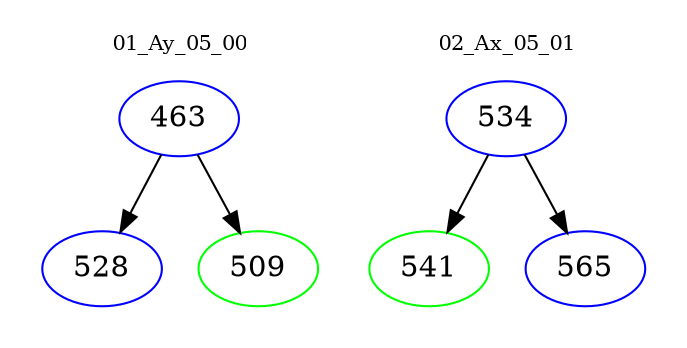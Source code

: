 digraph{
subgraph cluster_0 {
color = white
label = "01_Ay_05_00";
fontsize=10;
T0_463 [label="463", color="blue"]
T0_463 -> T0_528 [color="black"]
T0_528 [label="528", color="blue"]
T0_463 -> T0_509 [color="black"]
T0_509 [label="509", color="green"]
}
subgraph cluster_1 {
color = white
label = "02_Ax_05_01";
fontsize=10;
T1_534 [label="534", color="blue"]
T1_534 -> T1_541 [color="black"]
T1_541 [label="541", color="green"]
T1_534 -> T1_565 [color="black"]
T1_565 [label="565", color="blue"]
}
}
